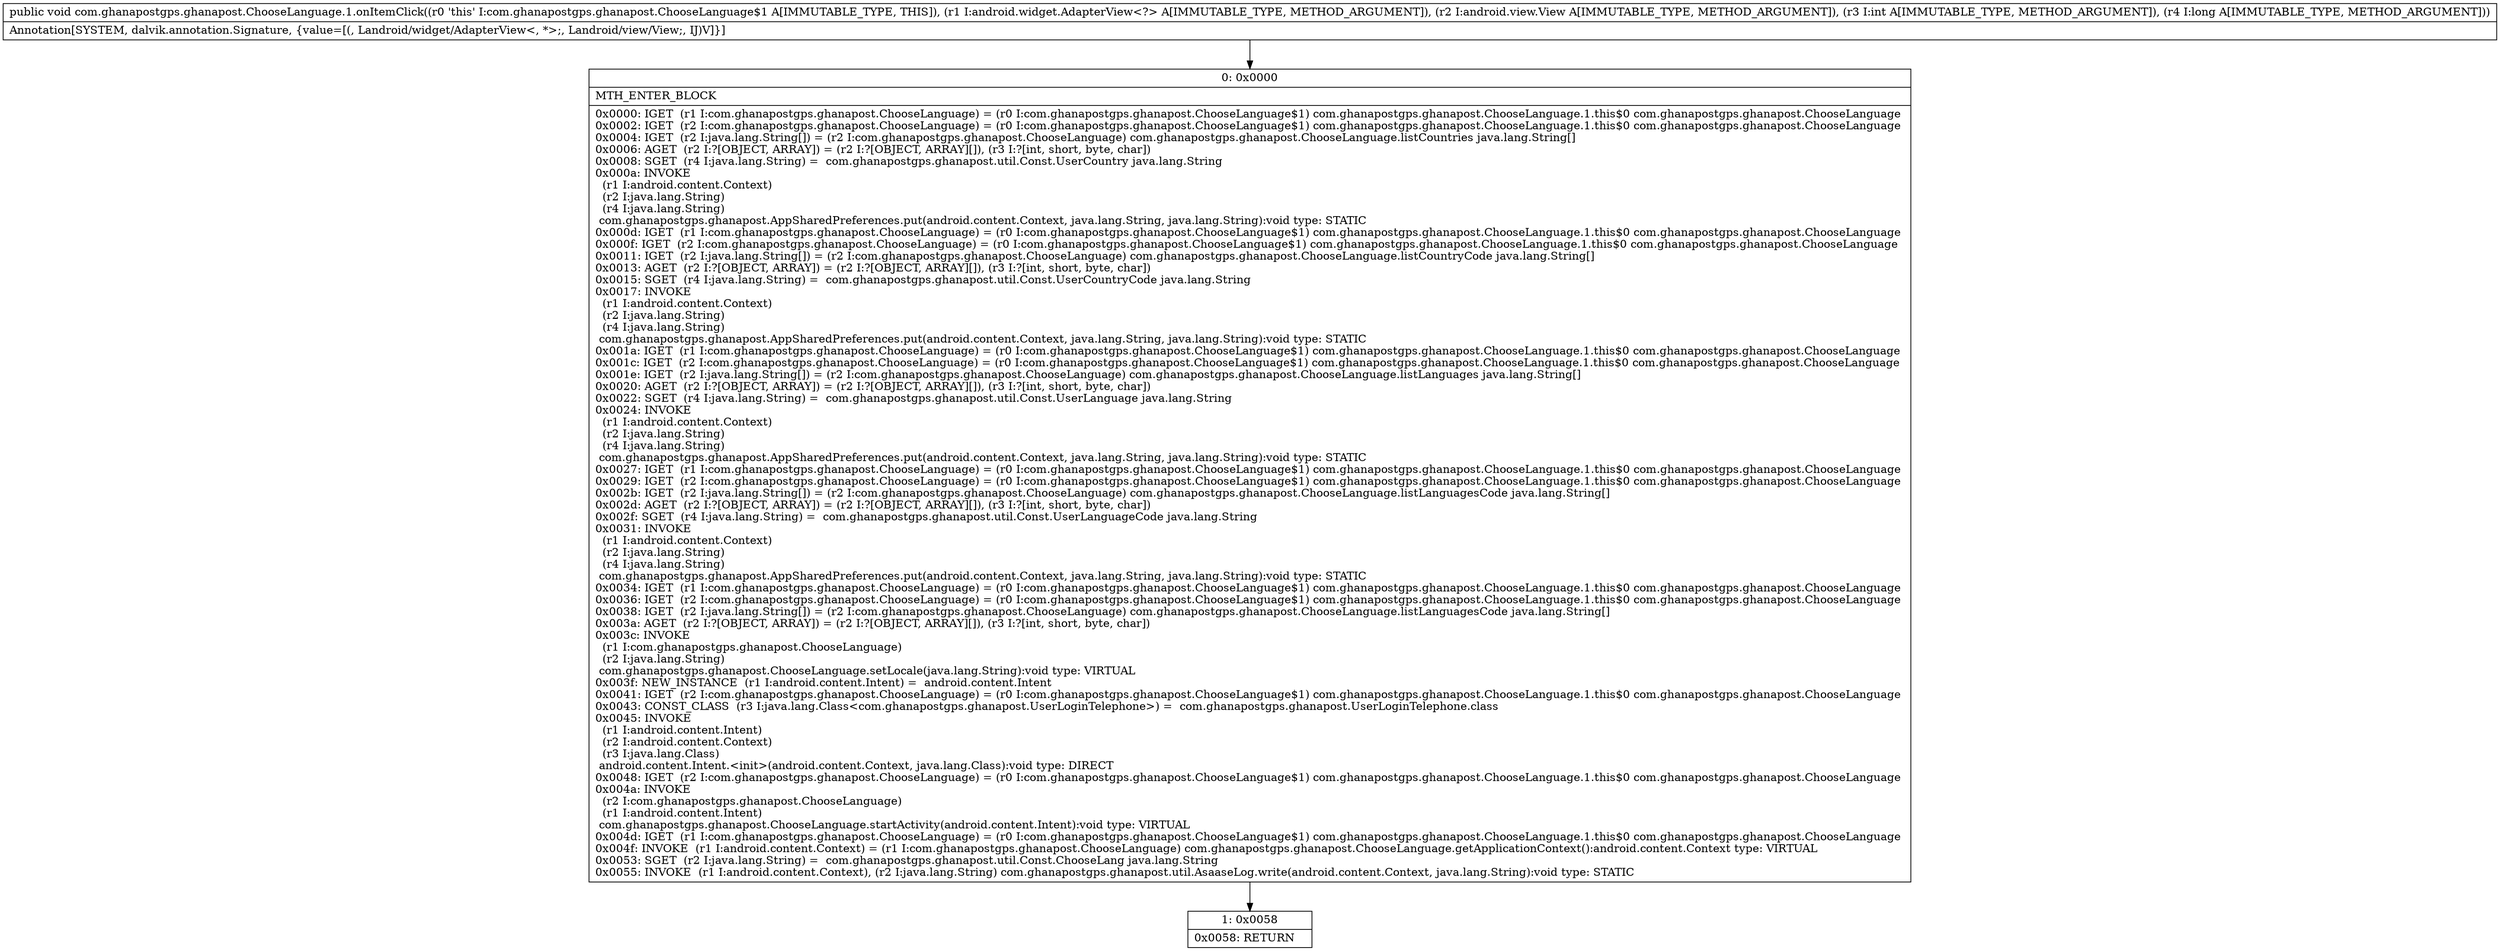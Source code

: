 digraph "CFG forcom.ghanapostgps.ghanapost.ChooseLanguage.1.onItemClick(Landroid\/widget\/AdapterView;Landroid\/view\/View;IJ)V" {
Node_0 [shape=record,label="{0\:\ 0x0000|MTH_ENTER_BLOCK\l|0x0000: IGET  (r1 I:com.ghanapostgps.ghanapost.ChooseLanguage) = (r0 I:com.ghanapostgps.ghanapost.ChooseLanguage$1) com.ghanapostgps.ghanapost.ChooseLanguage.1.this$0 com.ghanapostgps.ghanapost.ChooseLanguage \l0x0002: IGET  (r2 I:com.ghanapostgps.ghanapost.ChooseLanguage) = (r0 I:com.ghanapostgps.ghanapost.ChooseLanguage$1) com.ghanapostgps.ghanapost.ChooseLanguage.1.this$0 com.ghanapostgps.ghanapost.ChooseLanguage \l0x0004: IGET  (r2 I:java.lang.String[]) = (r2 I:com.ghanapostgps.ghanapost.ChooseLanguage) com.ghanapostgps.ghanapost.ChooseLanguage.listCountries java.lang.String[] \l0x0006: AGET  (r2 I:?[OBJECT, ARRAY]) = (r2 I:?[OBJECT, ARRAY][]), (r3 I:?[int, short, byte, char]) \l0x0008: SGET  (r4 I:java.lang.String) =  com.ghanapostgps.ghanapost.util.Const.UserCountry java.lang.String \l0x000a: INVOKE  \l  (r1 I:android.content.Context)\l  (r2 I:java.lang.String)\l  (r4 I:java.lang.String)\l com.ghanapostgps.ghanapost.AppSharedPreferences.put(android.content.Context, java.lang.String, java.lang.String):void type: STATIC \l0x000d: IGET  (r1 I:com.ghanapostgps.ghanapost.ChooseLanguage) = (r0 I:com.ghanapostgps.ghanapost.ChooseLanguage$1) com.ghanapostgps.ghanapost.ChooseLanguage.1.this$0 com.ghanapostgps.ghanapost.ChooseLanguage \l0x000f: IGET  (r2 I:com.ghanapostgps.ghanapost.ChooseLanguage) = (r0 I:com.ghanapostgps.ghanapost.ChooseLanguage$1) com.ghanapostgps.ghanapost.ChooseLanguage.1.this$0 com.ghanapostgps.ghanapost.ChooseLanguage \l0x0011: IGET  (r2 I:java.lang.String[]) = (r2 I:com.ghanapostgps.ghanapost.ChooseLanguage) com.ghanapostgps.ghanapost.ChooseLanguage.listCountryCode java.lang.String[] \l0x0013: AGET  (r2 I:?[OBJECT, ARRAY]) = (r2 I:?[OBJECT, ARRAY][]), (r3 I:?[int, short, byte, char]) \l0x0015: SGET  (r4 I:java.lang.String) =  com.ghanapostgps.ghanapost.util.Const.UserCountryCode java.lang.String \l0x0017: INVOKE  \l  (r1 I:android.content.Context)\l  (r2 I:java.lang.String)\l  (r4 I:java.lang.String)\l com.ghanapostgps.ghanapost.AppSharedPreferences.put(android.content.Context, java.lang.String, java.lang.String):void type: STATIC \l0x001a: IGET  (r1 I:com.ghanapostgps.ghanapost.ChooseLanguage) = (r0 I:com.ghanapostgps.ghanapost.ChooseLanguage$1) com.ghanapostgps.ghanapost.ChooseLanguage.1.this$0 com.ghanapostgps.ghanapost.ChooseLanguage \l0x001c: IGET  (r2 I:com.ghanapostgps.ghanapost.ChooseLanguage) = (r0 I:com.ghanapostgps.ghanapost.ChooseLanguage$1) com.ghanapostgps.ghanapost.ChooseLanguage.1.this$0 com.ghanapostgps.ghanapost.ChooseLanguage \l0x001e: IGET  (r2 I:java.lang.String[]) = (r2 I:com.ghanapostgps.ghanapost.ChooseLanguage) com.ghanapostgps.ghanapost.ChooseLanguage.listLanguages java.lang.String[] \l0x0020: AGET  (r2 I:?[OBJECT, ARRAY]) = (r2 I:?[OBJECT, ARRAY][]), (r3 I:?[int, short, byte, char]) \l0x0022: SGET  (r4 I:java.lang.String) =  com.ghanapostgps.ghanapost.util.Const.UserLanguage java.lang.String \l0x0024: INVOKE  \l  (r1 I:android.content.Context)\l  (r2 I:java.lang.String)\l  (r4 I:java.lang.String)\l com.ghanapostgps.ghanapost.AppSharedPreferences.put(android.content.Context, java.lang.String, java.lang.String):void type: STATIC \l0x0027: IGET  (r1 I:com.ghanapostgps.ghanapost.ChooseLanguage) = (r0 I:com.ghanapostgps.ghanapost.ChooseLanguage$1) com.ghanapostgps.ghanapost.ChooseLanguage.1.this$0 com.ghanapostgps.ghanapost.ChooseLanguage \l0x0029: IGET  (r2 I:com.ghanapostgps.ghanapost.ChooseLanguage) = (r0 I:com.ghanapostgps.ghanapost.ChooseLanguage$1) com.ghanapostgps.ghanapost.ChooseLanguage.1.this$0 com.ghanapostgps.ghanapost.ChooseLanguage \l0x002b: IGET  (r2 I:java.lang.String[]) = (r2 I:com.ghanapostgps.ghanapost.ChooseLanguage) com.ghanapostgps.ghanapost.ChooseLanguage.listLanguagesCode java.lang.String[] \l0x002d: AGET  (r2 I:?[OBJECT, ARRAY]) = (r2 I:?[OBJECT, ARRAY][]), (r3 I:?[int, short, byte, char]) \l0x002f: SGET  (r4 I:java.lang.String) =  com.ghanapostgps.ghanapost.util.Const.UserLanguageCode java.lang.String \l0x0031: INVOKE  \l  (r1 I:android.content.Context)\l  (r2 I:java.lang.String)\l  (r4 I:java.lang.String)\l com.ghanapostgps.ghanapost.AppSharedPreferences.put(android.content.Context, java.lang.String, java.lang.String):void type: STATIC \l0x0034: IGET  (r1 I:com.ghanapostgps.ghanapost.ChooseLanguage) = (r0 I:com.ghanapostgps.ghanapost.ChooseLanguage$1) com.ghanapostgps.ghanapost.ChooseLanguage.1.this$0 com.ghanapostgps.ghanapost.ChooseLanguage \l0x0036: IGET  (r2 I:com.ghanapostgps.ghanapost.ChooseLanguage) = (r0 I:com.ghanapostgps.ghanapost.ChooseLanguage$1) com.ghanapostgps.ghanapost.ChooseLanguage.1.this$0 com.ghanapostgps.ghanapost.ChooseLanguage \l0x0038: IGET  (r2 I:java.lang.String[]) = (r2 I:com.ghanapostgps.ghanapost.ChooseLanguage) com.ghanapostgps.ghanapost.ChooseLanguage.listLanguagesCode java.lang.String[] \l0x003a: AGET  (r2 I:?[OBJECT, ARRAY]) = (r2 I:?[OBJECT, ARRAY][]), (r3 I:?[int, short, byte, char]) \l0x003c: INVOKE  \l  (r1 I:com.ghanapostgps.ghanapost.ChooseLanguage)\l  (r2 I:java.lang.String)\l com.ghanapostgps.ghanapost.ChooseLanguage.setLocale(java.lang.String):void type: VIRTUAL \l0x003f: NEW_INSTANCE  (r1 I:android.content.Intent) =  android.content.Intent \l0x0041: IGET  (r2 I:com.ghanapostgps.ghanapost.ChooseLanguage) = (r0 I:com.ghanapostgps.ghanapost.ChooseLanguage$1) com.ghanapostgps.ghanapost.ChooseLanguage.1.this$0 com.ghanapostgps.ghanapost.ChooseLanguage \l0x0043: CONST_CLASS  (r3 I:java.lang.Class\<com.ghanapostgps.ghanapost.UserLoginTelephone\>) =  com.ghanapostgps.ghanapost.UserLoginTelephone.class \l0x0045: INVOKE  \l  (r1 I:android.content.Intent)\l  (r2 I:android.content.Context)\l  (r3 I:java.lang.Class)\l android.content.Intent.\<init\>(android.content.Context, java.lang.Class):void type: DIRECT \l0x0048: IGET  (r2 I:com.ghanapostgps.ghanapost.ChooseLanguage) = (r0 I:com.ghanapostgps.ghanapost.ChooseLanguage$1) com.ghanapostgps.ghanapost.ChooseLanguage.1.this$0 com.ghanapostgps.ghanapost.ChooseLanguage \l0x004a: INVOKE  \l  (r2 I:com.ghanapostgps.ghanapost.ChooseLanguage)\l  (r1 I:android.content.Intent)\l com.ghanapostgps.ghanapost.ChooseLanguage.startActivity(android.content.Intent):void type: VIRTUAL \l0x004d: IGET  (r1 I:com.ghanapostgps.ghanapost.ChooseLanguage) = (r0 I:com.ghanapostgps.ghanapost.ChooseLanguage$1) com.ghanapostgps.ghanapost.ChooseLanguage.1.this$0 com.ghanapostgps.ghanapost.ChooseLanguage \l0x004f: INVOKE  (r1 I:android.content.Context) = (r1 I:com.ghanapostgps.ghanapost.ChooseLanguage) com.ghanapostgps.ghanapost.ChooseLanguage.getApplicationContext():android.content.Context type: VIRTUAL \l0x0053: SGET  (r2 I:java.lang.String) =  com.ghanapostgps.ghanapost.util.Const.ChooseLang java.lang.String \l0x0055: INVOKE  (r1 I:android.content.Context), (r2 I:java.lang.String) com.ghanapostgps.ghanapost.util.AsaaseLog.write(android.content.Context, java.lang.String):void type: STATIC \l}"];
Node_1 [shape=record,label="{1\:\ 0x0058|0x0058: RETURN   \l}"];
MethodNode[shape=record,label="{public void com.ghanapostgps.ghanapost.ChooseLanguage.1.onItemClick((r0 'this' I:com.ghanapostgps.ghanapost.ChooseLanguage$1 A[IMMUTABLE_TYPE, THIS]), (r1 I:android.widget.AdapterView\<?\> A[IMMUTABLE_TYPE, METHOD_ARGUMENT]), (r2 I:android.view.View A[IMMUTABLE_TYPE, METHOD_ARGUMENT]), (r3 I:int A[IMMUTABLE_TYPE, METHOD_ARGUMENT]), (r4 I:long A[IMMUTABLE_TYPE, METHOD_ARGUMENT]))  | Annotation[SYSTEM, dalvik.annotation.Signature, \{value=[(, Landroid\/widget\/AdapterView\<, *\>;, Landroid\/view\/View;, IJ)V]\}]\l}"];
MethodNode -> Node_0;
Node_0 -> Node_1;
}

